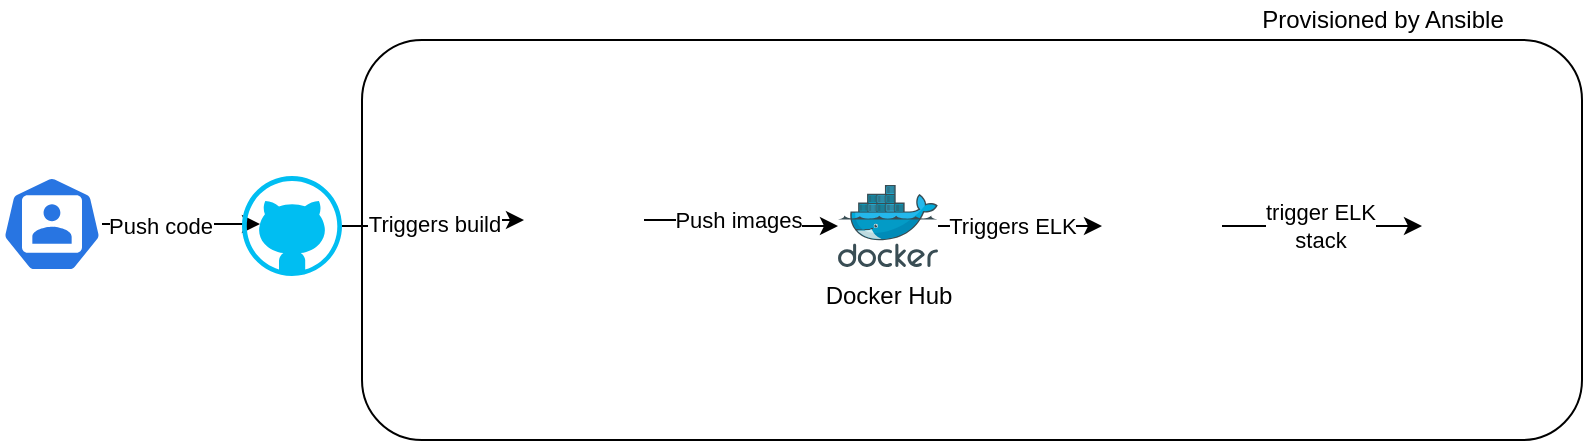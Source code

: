 <mxfile version="14.9.8" type="github"><diagram id="Siw_TYlSQqhXZrjCrece" name="Page-1"><mxGraphModel dx="1426" dy="794" grid="1" gridSize="10" guides="1" tooltips="1" connect="1" arrows="1" fold="1" page="1" pageScale="1" pageWidth="827" pageHeight="1169" math="0" shadow="0"><root><mxCell id="0"/><mxCell id="1" parent="0"/><mxCell id="YHX8rzLhsFBbTCI5X96X-23" value="" style="rounded=1;whiteSpace=wrap;html=1;" vertex="1" parent="1"><mxGeometry x="210" y="140" width="610" height="200" as="geometry"/></mxCell><mxCell id="YHX8rzLhsFBbTCI5X96X-3" style="edgeStyle=orthogonalEdgeStyle;rounded=0;orthogonalLoop=1;jettySize=auto;html=1;entryX=0.18;entryY=0.48;entryDx=0;entryDy=0;entryPerimeter=0;" edge="1" parent="1" source="YHX8rzLhsFBbTCI5X96X-1" target="YHX8rzLhsFBbTCI5X96X-2"><mxGeometry relative="1" as="geometry"/></mxCell><mxCell id="YHX8rzLhsFBbTCI5X96X-11" value="Push code" style="edgeLabel;html=1;align=center;verticalAlign=middle;resizable=0;points=[];" vertex="1" connectable="0" parent="YHX8rzLhsFBbTCI5X96X-3"><mxGeometry x="-0.266" y="-1" relative="1" as="geometry"><mxPoint as="offset"/></mxGeometry></mxCell><mxCell id="YHX8rzLhsFBbTCI5X96X-1" value="" style="html=1;dashed=0;whitespace=wrap;fillColor=#2875E2;strokeColor=#ffffff;points=[[0.005,0.63,0],[0.1,0.2,0],[0.9,0.2,0],[0.5,0,0],[0.995,0.63,0],[0.72,0.99,0],[0.5,1,0],[0.28,0.99,0]];shape=mxgraph.kubernetes.icon;prIcon=user" vertex="1" parent="1"><mxGeometry x="30" y="208" width="50" height="48" as="geometry"/></mxCell><mxCell id="YHX8rzLhsFBbTCI5X96X-5" value="Triggers build" style="edgeStyle=orthogonalEdgeStyle;rounded=0;orthogonalLoop=1;jettySize=auto;html=1;entryX=0;entryY=0.5;entryDx=0;entryDy=0;" edge="1" parent="1" source="YHX8rzLhsFBbTCI5X96X-2" target="YHX8rzLhsFBbTCI5X96X-4"><mxGeometry relative="1" as="geometry"><mxPoint x="330" y="233" as="targetPoint"/></mxGeometry></mxCell><mxCell id="YHX8rzLhsFBbTCI5X96X-2" value="" style="verticalLabelPosition=bottom;html=1;verticalAlign=top;align=center;strokeColor=none;fillColor=#00BEF2;shape=mxgraph.azure.github_code;pointerEvents=1;" vertex="1" parent="1"><mxGeometry x="150" y="208" width="50" height="50" as="geometry"/></mxCell><mxCell id="YHX8rzLhsFBbTCI5X96X-10" style="edgeStyle=orthogonalEdgeStyle;rounded=0;orthogonalLoop=1;jettySize=auto;html=1;" edge="1" parent="1" source="YHX8rzLhsFBbTCI5X96X-4" target="YHX8rzLhsFBbTCI5X96X-8"><mxGeometry relative="1" as="geometry"/></mxCell><mxCell id="YHX8rzLhsFBbTCI5X96X-12" value="Push images" style="edgeLabel;html=1;align=center;verticalAlign=middle;resizable=0;points=[];" vertex="1" connectable="0" parent="YHX8rzLhsFBbTCI5X96X-10"><mxGeometry x="-0.255" y="-1" relative="1" as="geometry"><mxPoint x="9" y="-1" as="offset"/></mxGeometry></mxCell><mxCell id="YHX8rzLhsFBbTCI5X96X-4" value="" style="shape=image;html=1;verticalAlign=top;verticalLabelPosition=bottom;labelBackgroundColor=#ffffff;imageAspect=0;aspect=fixed;image=https://cdn4.iconfinder.com/data/icons/logos-brands-5/24/jenkins-128.png" vertex="1" parent="1"><mxGeometry x="291" y="200" width="60" height="60" as="geometry"/></mxCell><mxCell id="YHX8rzLhsFBbTCI5X96X-13" style="edgeStyle=orthogonalEdgeStyle;rounded=0;orthogonalLoop=1;jettySize=auto;html=1;" edge="1" parent="1" source="YHX8rzLhsFBbTCI5X96X-8" target="YHX8rzLhsFBbTCI5X96X-14"><mxGeometry relative="1" as="geometry"><mxPoint x="590" y="232" as="targetPoint"/><Array as="points"><mxPoint x="520" y="233"/><mxPoint x="520" y="233"/></Array></mxGeometry></mxCell><mxCell id="YHX8rzLhsFBbTCI5X96X-17" value="Triggers ELK" style="edgeLabel;html=1;align=center;verticalAlign=middle;resizable=0;points=[];" vertex="1" connectable="0" parent="YHX8rzLhsFBbTCI5X96X-13"><mxGeometry x="-0.114" relative="1" as="geometry"><mxPoint as="offset"/></mxGeometry></mxCell><mxCell id="YHX8rzLhsFBbTCI5X96X-8" value="Docker Hub" style="aspect=fixed;html=1;points=[];align=center;image;fontSize=12;image=img/lib/mscae/Docker.svg;" vertex="1" parent="1"><mxGeometry x="448" y="212.5" width="50" height="41" as="geometry"/></mxCell><mxCell id="YHX8rzLhsFBbTCI5X96X-19" value="trigger ELK &lt;br&gt;stack" style="edgeStyle=orthogonalEdgeStyle;rounded=0;orthogonalLoop=1;jettySize=auto;html=1;" edge="1" parent="1" source="YHX8rzLhsFBbTCI5X96X-14" target="YHX8rzLhsFBbTCI5X96X-18"><mxGeometry x="-0.017" relative="1" as="geometry"><mxPoint x="720" y="233" as="targetPoint"/><mxPoint as="offset"/></mxGeometry></mxCell><mxCell id="YHX8rzLhsFBbTCI5X96X-14" value="" style="shape=image;html=1;verticalAlign=top;verticalLabelPosition=bottom;labelBackgroundColor=#ffffff;imageAspect=0;aspect=fixed;image=https://cdn4.iconfinder.com/data/icons/logos-brands-5/24/jenkins-128.png" vertex="1" parent="1"><mxGeometry x="580" y="203" width="60" height="60" as="geometry"/></mxCell><mxCell id="YHX8rzLhsFBbTCI5X96X-18" value="" style="shape=image;html=1;verticalAlign=top;verticalLabelPosition=bottom;labelBackgroundColor=#ffffff;imageAspect=0;aspect=fixed;image=https://cdn4.iconfinder.com/data/icons/logos-brands-5/24/elasticsearch-128.png" vertex="1" parent="1"><mxGeometry x="740" y="197" width="72" height="72" as="geometry"/></mxCell><mxCell id="YHX8rzLhsFBbTCI5X96X-24" value="Provisioned by Ansible" style="text;html=1;align=center;verticalAlign=middle;resizable=0;points=[];autosize=1;strokeColor=none;" vertex="1" parent="1"><mxGeometry x="650" y="120" width="140" height="20" as="geometry"/></mxCell></root></mxGraphModel></diagram></mxfile>